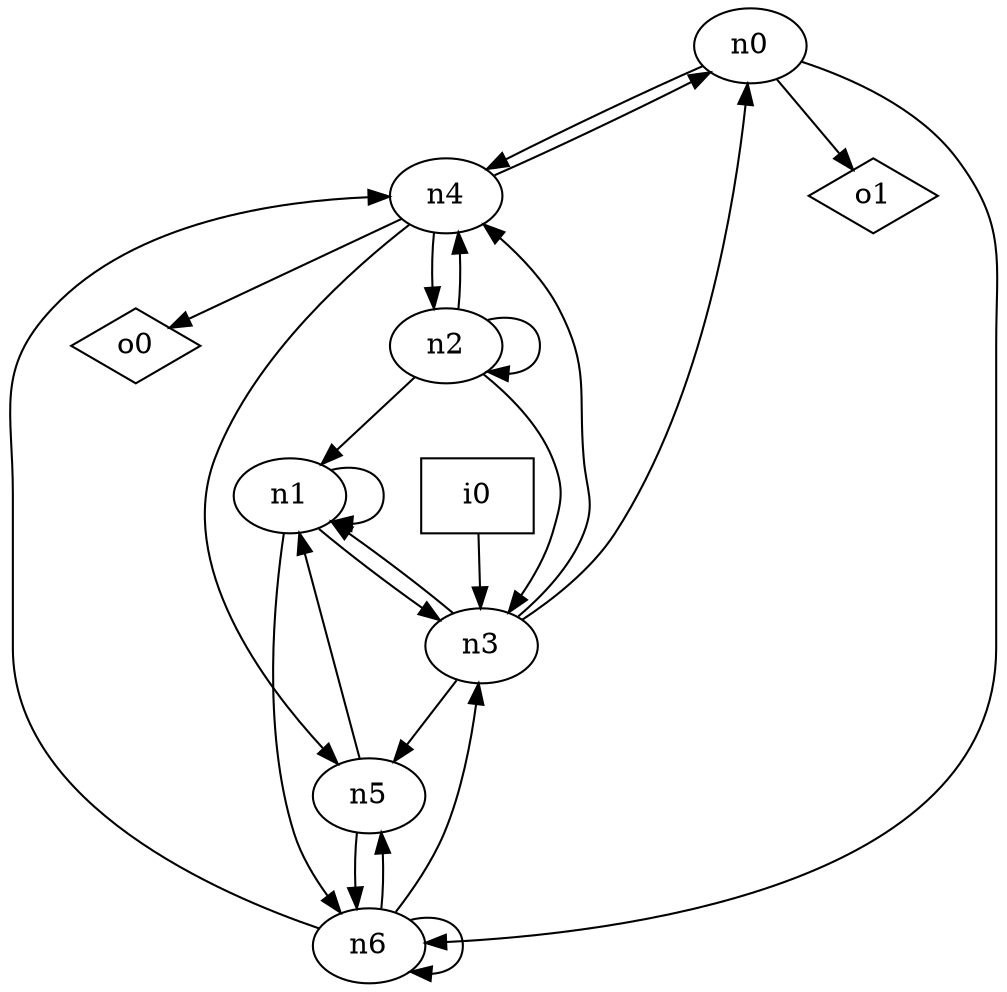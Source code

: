 digraph G {
n0 [label="n0"];
n1 [label="n1"];
n2 [label="n2"];
n3 [label="n3"];
n4 [label="n4"];
n5 [label="n5"];
n6 [label="n6"];
n7 [label="i0",shape="box"];
n8 [label="o0",shape="diamond"];
n9 [label="o1",shape="diamond"];
n0 -> n4
n0 -> n6
n0 -> n9
n1 -> n1
n1 -> n3
n1 -> n6
n2 -> n1
n2 -> n2
n2 -> n3
n2 -> n4
n3 -> n0
n3 -> n1
n3 -> n4
n3 -> n5
n4 -> n0
n4 -> n2
n4 -> n5
n4 -> n8
n5 -> n1
n5 -> n6
n6 -> n3
n6 -> n4
n6 -> n5
n6 -> n6
n7 -> n3
}